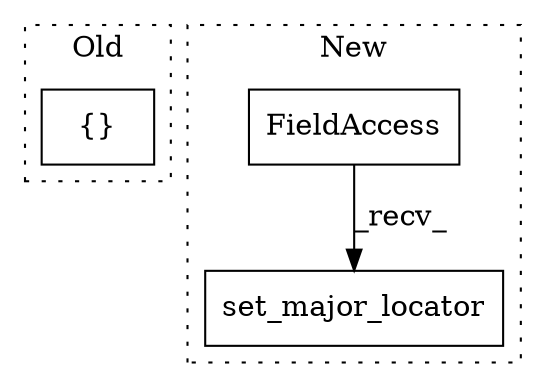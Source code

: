 digraph G {
subgraph cluster0 {
1 [label="{}" a="4" s="11849" l="2" shape="box"];
label = "Old";
style="dotted";
}
subgraph cluster1 {
2 [label="set_major_locator" a="32" s="14026,14061" l="18,1" shape="box"];
3 [label="FieldAccess" a="22" s="14017" l="8" shape="box"];
label = "New";
style="dotted";
}
3 -> 2 [label="_recv_"];
}